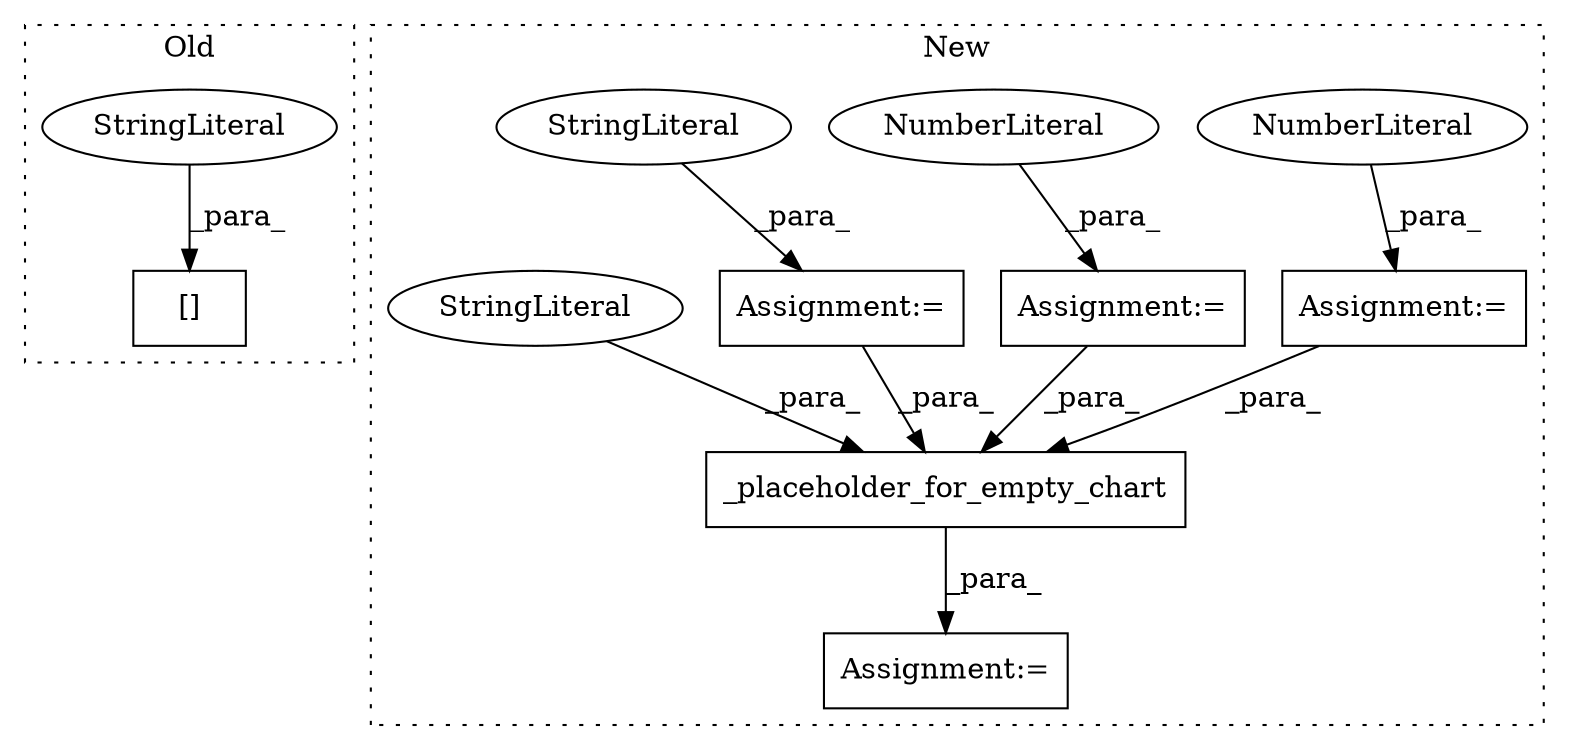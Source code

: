 digraph G {
subgraph cluster0 {
1 [label="[]" a="2" s="5961,5984" l="9,1" shape="box"];
10 [label="StringLiteral" a="45" s="5970" l="14" shape="ellipse"];
label = "Old";
style="dotted";
}
subgraph cluster1 {
2 [label="_placeholder_for_empty_chart" a="32" s="6788,6867" l="29,1" shape="box"];
3 [label="Assignment:=" a="7" s="6572" l="1" shape="box"];
4 [label="NumberLiteral" a="34" s="6573" l="3" shape="ellipse"];
5 [label="Assignment:=" a="7" s="6787" l="1" shape="box"];
6 [label="Assignment:=" a="7" s="6588" l="1" shape="box"];
7 [label="NumberLiteral" a="34" s="6589" l="3" shape="ellipse"];
8 [label="Assignment:=" a="7" s="6645" l="1" shape="box"];
9 [label="StringLiteral" a="45" s="6646" l="39" shape="ellipse"];
11 [label="StringLiteral" a="45" s="6817" l="19" shape="ellipse"];
label = "New";
style="dotted";
}
2 -> 5 [label="_para_"];
3 -> 2 [label="_para_"];
4 -> 3 [label="_para_"];
6 -> 2 [label="_para_"];
7 -> 6 [label="_para_"];
8 -> 2 [label="_para_"];
9 -> 8 [label="_para_"];
10 -> 1 [label="_para_"];
11 -> 2 [label="_para_"];
}